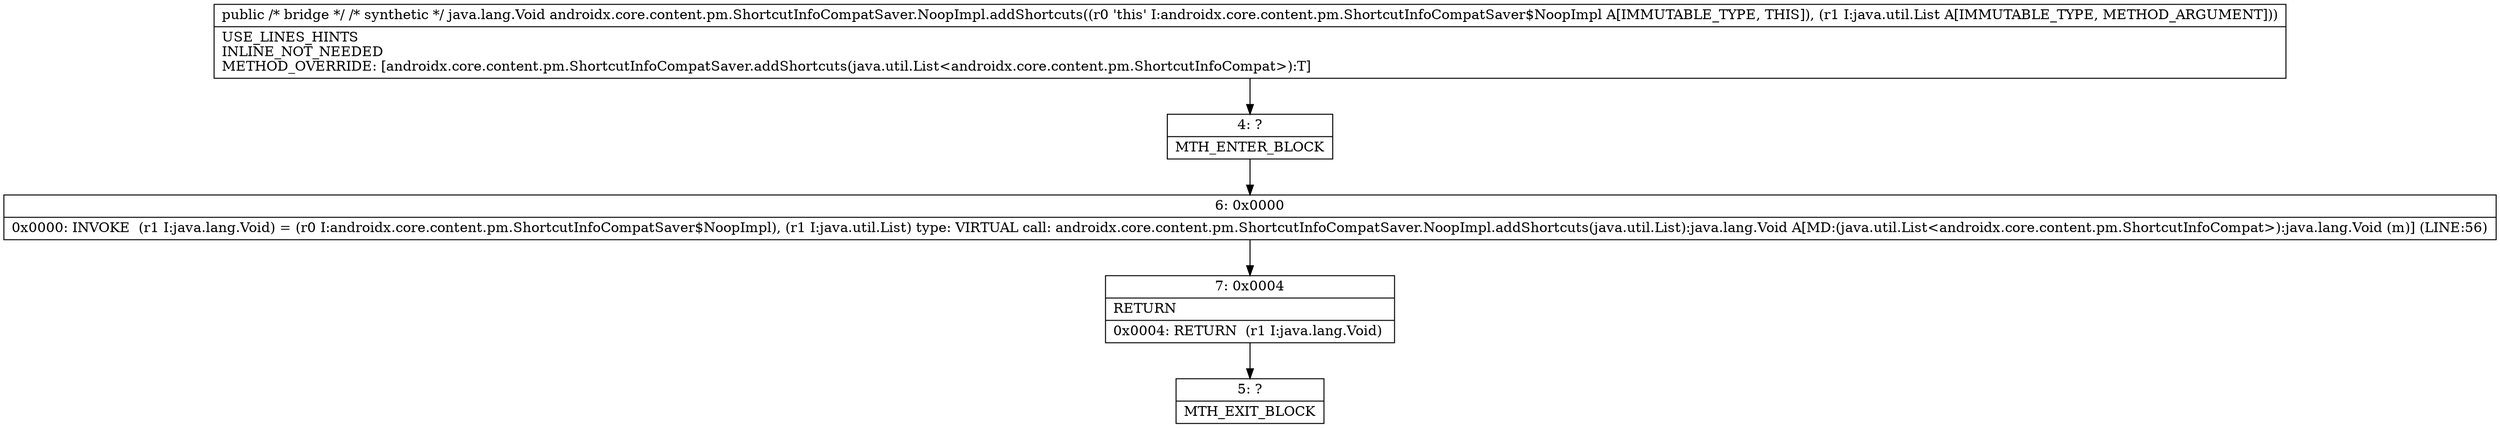 digraph "CFG forandroidx.core.content.pm.ShortcutInfoCompatSaver.NoopImpl.addShortcuts(Ljava\/util\/List;)Ljava\/lang\/Object;" {
Node_4 [shape=record,label="{4\:\ ?|MTH_ENTER_BLOCK\l}"];
Node_6 [shape=record,label="{6\:\ 0x0000|0x0000: INVOKE  (r1 I:java.lang.Void) = (r0 I:androidx.core.content.pm.ShortcutInfoCompatSaver$NoopImpl), (r1 I:java.util.List) type: VIRTUAL call: androidx.core.content.pm.ShortcutInfoCompatSaver.NoopImpl.addShortcuts(java.util.List):java.lang.Void A[MD:(java.util.List\<androidx.core.content.pm.ShortcutInfoCompat\>):java.lang.Void (m)] (LINE:56)\l}"];
Node_7 [shape=record,label="{7\:\ 0x0004|RETURN\l|0x0004: RETURN  (r1 I:java.lang.Void) \l}"];
Node_5 [shape=record,label="{5\:\ ?|MTH_EXIT_BLOCK\l}"];
MethodNode[shape=record,label="{public \/* bridge *\/ \/* synthetic *\/ java.lang.Void androidx.core.content.pm.ShortcutInfoCompatSaver.NoopImpl.addShortcuts((r0 'this' I:androidx.core.content.pm.ShortcutInfoCompatSaver$NoopImpl A[IMMUTABLE_TYPE, THIS]), (r1 I:java.util.List A[IMMUTABLE_TYPE, METHOD_ARGUMENT]))  | USE_LINES_HINTS\lINLINE_NOT_NEEDED\lMETHOD_OVERRIDE: [androidx.core.content.pm.ShortcutInfoCompatSaver.addShortcuts(java.util.List\<androidx.core.content.pm.ShortcutInfoCompat\>):T]\l}"];
MethodNode -> Node_4;Node_4 -> Node_6;
Node_6 -> Node_7;
Node_7 -> Node_5;
}

